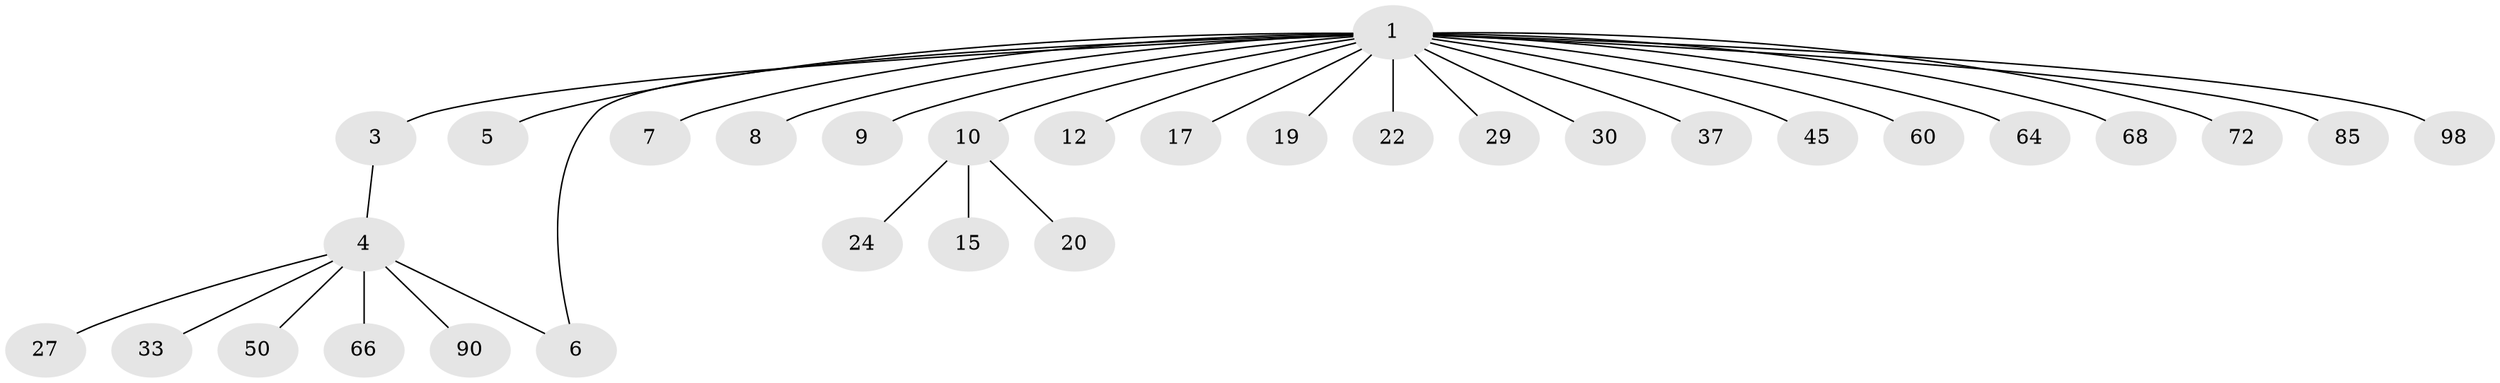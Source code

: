 // original degree distribution, {11: 0.009433962264150943, 12: 0.009433962264150943, 4: 0.018867924528301886, 5: 0.03773584905660377, 2: 0.14150943396226415, 1: 0.6415094339622641, 6: 0.02830188679245283, 8: 0.009433962264150943, 3: 0.09433962264150944, 7: 0.009433962264150943}
// Generated by graph-tools (version 1.1) at 2025/18/03/04/25 18:18:05]
// undirected, 31 vertices, 31 edges
graph export_dot {
graph [start="1"]
  node [color=gray90,style=filled];
  1 [super="+2"];
  3 [super="+57+28"];
  4 [super="+74+42+21+16"];
  5 [super="+34+38+99+88"];
  6;
  7 [super="+11+104+86+14"];
  8;
  9 [super="+25"];
  10 [super="+13"];
  12 [super="+101+44+23+36+31"];
  15 [super="+32+54+62+93+35"];
  17;
  19;
  20 [super="+48+55"];
  22 [super="+91+71"];
  24;
  27;
  29;
  30;
  33 [super="+79+80"];
  37 [super="+69+89+41"];
  45;
  50;
  60;
  64;
  66 [super="+77"];
  68;
  72;
  85;
  90;
  98;
  1 -- 6;
  1 -- 7;
  1 -- 8;
  1 -- 19;
  1 -- 22;
  1 -- 30;
  1 -- 37;
  1 -- 45;
  1 -- 60;
  1 -- 64;
  1 -- 98;
  1 -- 3;
  1 -- 68;
  1 -- 5;
  1 -- 72;
  1 -- 9;
  1 -- 10;
  1 -- 12;
  1 -- 17;
  1 -- 85;
  1 -- 29;
  3 -- 4;
  4 -- 33;
  4 -- 66;
  4 -- 50;
  4 -- 6;
  4 -- 90;
  4 -- 27;
  10 -- 24;
  10 -- 20;
  10 -- 15;
}
